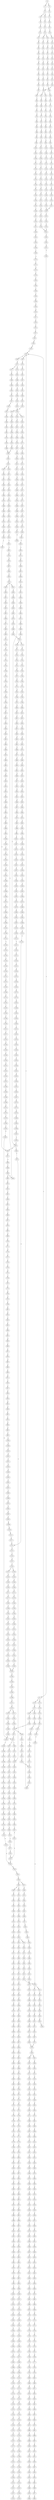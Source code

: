 strict digraph  {
	S0 -> S1 [ label = C ];
	S0 -> S2 [ label = G ];
	S1 -> S3 [ label = C ];
	S2 -> S4 [ label = C ];
	S3 -> S5 [ label = C ];
	S3 -> S6 [ label = A ];
	S4 -> S7 [ label = A ];
	S5 -> S8 [ label = C ];
	S6 -> S9 [ label = C ];
	S7 -> S10 [ label = C ];
	S8 -> S11 [ label = T ];
	S9 -> S12 [ label = T ];
	S10 -> S13 [ label = T ];
	S11 -> S14 [ label = T ];
	S12 -> S15 [ label = T ];
	S13 -> S16 [ label = T ];
	S14 -> S17 [ label = C ];
	S15 -> S18 [ label = G ];
	S15 -> S19 [ label = T ];
	S16 -> S20 [ label = C ];
	S17 -> S21 [ label = A ];
	S18 -> S22 [ label = A ];
	S19 -> S23 [ label = A ];
	S20 -> S24 [ label = A ];
	S21 -> S25 [ label = G ];
	S22 -> S26 [ label = G ];
	S23 -> S27 [ label = G ];
	S24 -> S28 [ label = G ];
	S25 -> S29 [ label = A ];
	S26 -> S30 [ label = C ];
	S27 -> S31 [ label = C ];
	S28 -> S32 [ label = C ];
	S29 -> S33 [ label = G ];
	S30 -> S34 [ label = C ];
	S31 -> S35 [ label = C ];
	S32 -> S36 [ label = C ];
	S33 -> S37 [ label = G ];
	S34 -> S38 [ label = G ];
	S35 -> S39 [ label = G ];
	S36 -> S40 [ label = G ];
	S37 -> S41 [ label = T ];
	S38 -> S42 [ label = C ];
	S39 -> S43 [ label = T ];
	S40 -> S44 [ label = C ];
	S41 -> S45 [ label = C ];
	S42 -> S46 [ label = C ];
	S43 -> S47 [ label = C ];
	S44 -> S48 [ label = C ];
	S45 -> S49 [ label = C ];
	S46 -> S50 [ label = C ];
	S47 -> S51 [ label = C ];
	S48 -> S52 [ label = C ];
	S49 -> S53 [ label = C ];
	S50 -> S54 [ label = C ];
	S51 -> S55 [ label = C ];
	S52 -> S56 [ label = C ];
	S53 -> S57 [ label = T ];
	S54 -> S58 [ label = T ];
	S55 -> S59 [ label = A ];
	S56 -> S58 [ label = T ];
	S57 -> S60 [ label = T ];
	S58 -> S61 [ label = T ];
	S58 -> S62 [ label = C ];
	S59 -> S63 [ label = C ];
	S60 -> S64 [ label = C ];
	S61 -> S65 [ label = C ];
	S62 -> S66 [ label = C ];
	S63 -> S67 [ label = C ];
	S64 -> S68 [ label = T ];
	S65 -> S69 [ label = A ];
	S66 -> S70 [ label = A ];
	S67 -> S71 [ label = A ];
	S68 -> S72 [ label = C ];
	S69 -> S73 [ label = C ];
	S70 -> S74 [ label = C ];
	S71 -> S75 [ label = C ];
	S72 -> S76 [ label = G ];
	S73 -> S77 [ label = G ];
	S74 -> S78 [ label = C ];
	S75 -> S79 [ label = C ];
	S76 -> S80 [ label = T ];
	S77 -> S81 [ label = C ];
	S78 -> S82 [ label = C ];
	S79 -> S83 [ label = G ];
	S80 -> S84 [ label = A ];
	S81 -> S85 [ label = T ];
	S82 -> S86 [ label = G ];
	S83 -> S87 [ label = A ];
	S84 -> S88 [ label = C ];
	S85 -> S89 [ label = C ];
	S86 -> S90 [ label = C ];
	S87 -> S91 [ label = T ];
	S88 -> S92 [ label = G ];
	S89 -> S93 [ label = C ];
	S90 -> S94 [ label = C ];
	S91 -> S95 [ label = C ];
	S92 -> S96 [ label = G ];
	S93 -> S97 [ label = G ];
	S94 -> S98 [ label = G ];
	S95 -> S99 [ label = G ];
	S96 -> S100 [ label = C ];
	S97 -> S101 [ label = G ];
	S98 -> S102 [ label = G ];
	S99 -> S103 [ label = G ];
	S100 -> S104 [ label = T ];
	S101 -> S105 [ label = T ];
	S102 -> S106 [ label = T ];
	S103 -> S107 [ label = T ];
	S104 -> S108 [ label = A ];
	S105 -> S109 [ label = T ];
	S106 -> S110 [ label = C ];
	S107 -> S111 [ label = T ];
	S108 -> S112 [ label = C ];
	S109 -> S113 [ label = G ];
	S110 -> S114 [ label = C ];
	S111 -> S115 [ label = C ];
	S112 -> S116 [ label = T ];
	S113 -> S117 [ label = C ];
	S114 -> S118 [ label = C ];
	S115 -> S119 [ label = C ];
	S116 -> S120 [ label = G ];
	S117 -> S121 [ label = A ];
	S118 -> S122 [ label = A ];
	S119 -> S123 [ label = A ];
	S120 -> S124 [ label = G ];
	S121 -> S125 [ label = C ];
	S122 -> S126 [ label = G ];
	S123 -> S127 [ label = G ];
	S124 -> S128 [ label = T ];
	S125 -> S129 [ label = T ];
	S126 -> S130 [ label = T ];
	S127 -> S131 [ label = T ];
	S128 -> S132 [ label = G ];
	S129 -> S133 [ label = G ];
	S130 -> S134 [ label = G ];
	S131 -> S135 [ label = G ];
	S132 -> S136 [ label = C ];
	S133 -> S137 [ label = G ];
	S134 -> S138 [ label = G ];
	S135 -> S139 [ label = G ];
	S136 -> S140 [ label = T ];
	S137 -> S141 [ label = T ];
	S138 -> S142 [ label = T ];
	S139 -> S143 [ label = T ];
	S140 -> S144 [ label = A ];
	S141 -> S145 [ label = C ];
	S142 -> S146 [ label = C ];
	S143 -> S147 [ label = C ];
	S144 -> S148 [ label = C ];
	S145 -> S149 [ label = G ];
	S146 -> S150 [ label = G ];
	S147 -> S150 [ label = G ];
	S148 -> S151 [ label = T ];
	S149 -> S152 [ label = T ];
	S150 -> S153 [ label = T ];
	S151 -> S154 [ label = G ];
	S152 -> S155 [ label = C ];
	S153 -> S156 [ label = C ];
	S154 -> S157 [ label = T ];
	S155 -> S158 [ label = C ];
	S156 -> S159 [ label = C ];
	S157 -> S160 [ label = A ];
	S158 -> S161 [ label = G ];
	S159 -> S161 [ label = G ];
	S160 -> S162 [ label = A ];
	S161 -> S163 [ label = T ];
	S162 -> S164 [ label = C ];
	S163 -> S165 [ label = C ];
	S164 -> S166 [ label = A ];
	S165 -> S167 [ label = A ];
	S166 -> S168 [ label = C ];
	S167 -> S169 [ label = C ];
	S168 -> S170 [ label = A ];
	S169 -> S171 [ label = C ];
	S170 -> S172 [ label = C ];
	S171 -> S173 [ label = C ];
	S171 -> S174 [ label = G ];
	S172 -> S175 [ label = G ];
	S173 -> S176 [ label = T ];
	S174 -> S177 [ label = A ];
	S175 -> S178 [ label = C ];
	S176 -> S179 [ label = G ];
	S177 -> S180 [ label = A ];
	S177 -> S181 [ label = G ];
	S178 -> S182 [ label = T ];
	S179 -> S183 [ label = T ];
	S180 -> S184 [ label = T ];
	S181 -> S185 [ label = T ];
	S182 -> S186 [ label = C ];
	S183 -> S187 [ label = C ];
	S184 -> S188 [ label = C ];
	S185 -> S189 [ label = C ];
	S186 -> S190 [ label = C ];
	S187 -> S191 [ label = C ];
	S188 -> S192 [ label = C ];
	S189 -> S193 [ label = C ];
	S190 -> S194 [ label = T ];
	S191 -> S195 [ label = T ];
	S192 -> S196 [ label = T ];
	S193 -> S197 [ label = A ];
	S193 -> S198 [ label = T ];
	S194 -> S199 [ label = A ];
	S195 -> S200 [ label = T ];
	S196 -> S201 [ label = C ];
	S197 -> S202 [ label = G ];
	S198 -> S203 [ label = C ];
	S199 -> S204 [ label = G ];
	S200 -> S205 [ label = G ];
	S201 -> S206 [ label = G ];
	S202 -> S207 [ label = T ];
	S202 -> S208 [ label = C ];
	S203 -> S209 [ label = G ];
	S204 -> S210 [ label = A ];
	S205 -> S211 [ label = A ];
	S205 -> S212 [ label = T ];
	S206 -> S213 [ label = A ];
	S207 -> S214 [ label = A ];
	S208 -> S215 [ label = T ];
	S209 -> S216 [ label = A ];
	S210 -> S217 [ label = A ];
	S211 -> S218 [ label = A ];
	S212 -> S219 [ label = A ];
	S213 -> S220 [ label = A ];
	S214 -> S221 [ label = G ];
	S215 -> S222 [ label = T ];
	S216 -> S223 [ label = A ];
	S217 -> S224 [ label = C ];
	S218 -> S225 [ label = C ];
	S219 -> S226 [ label = G ];
	S220 -> S227 [ label = C ];
	S221 -> S228 [ label = G ];
	S222 -> S229 [ label = C ];
	S223 -> S230 [ label = C ];
	S224 -> S231 [ label = T ];
	S225 -> S232 [ label = T ];
	S226 -> S233 [ label = G ];
	S227 -> S234 [ label = T ];
	S228 -> S235 [ label = G ];
	S229 -> S236 [ label = A ];
	S230 -> S234 [ label = T ];
	S231 -> S237 [ label = T ];
	S232 -> S238 [ label = T ];
	S233 -> S239 [ label = A ];
	S234 -> S240 [ label = T ];
	S235 -> S241 [ label = T ];
	S236 -> S242 [ label = C ];
	S237 -> S243 [ label = C ];
	S238 -> S244 [ label = C ];
	S239 -> S245 [ label = G ];
	S240 -> S246 [ label = C ];
	S241 -> S247 [ label = C ];
	S242 -> S248 [ label = G ];
	S243 -> S249 [ label = A ];
	S244 -> S250 [ label = A ];
	S245 -> S251 [ label = A ];
	S246 -> S252 [ label = A ];
	S247 -> S253 [ label = A ];
	S248 -> S254 [ label = C ];
	S249 -> S255 [ label = A ];
	S250 -> S256 [ label = A ];
	S251 -> S257 [ label = G ];
	S252 -> S258 [ label = A ];
	S253 -> S259 [ label = C ];
	S254 -> S260 [ label = C ];
	S255 -> S261 [ label = C ];
	S256 -> S261 [ label = C ];
	S257 -> S262 [ label = G ];
	S258 -> S261 [ label = C ];
	S259 -> S263 [ label = T ];
	S260 -> S264 [ label = C ];
	S261 -> S265 [ label = C ];
	S261 -> S266 [ label = T ];
	S262 -> S267 [ label = T ];
	S263 -> S268 [ label = C ];
	S264 -> S269 [ label = T ];
	S265 -> S270 [ label = G ];
	S266 -> S271 [ label = G ];
	S267 -> S272 [ label = C ];
	S268 -> S273 [ label = G ];
	S269 -> S274 [ label = T ];
	S270 -> S275 [ label = G ];
	S271 -> S276 [ label = G ];
	S271 -> S277 [ label = C ];
	S272 -> S278 [ label = C ];
	S273 -> S279 [ label = C ];
	S274 -> S280 [ label = C ];
	S275 -> S281 [ label = C ];
	S276 -> S282 [ label = C ];
	S277 -> S283 [ label = C ];
	S278 -> S284 [ label = C ];
	S279 -> S285 [ label = T ];
	S280 -> S286 [ label = A ];
	S281 -> S287 [ label = C ];
	S282 -> S288 [ label = C ];
	S283 -> S289 [ label = C ];
	S284 -> S290 [ label = A ];
	S284 -> S291 [ label = G ];
	S285 -> S292 [ label = T ];
	S286 -> S293 [ label = T ];
	S287 -> S294 [ label = C ];
	S288 -> S295 [ label = C ];
	S289 -> S296 [ label = T ];
	S290 -> S297 [ label = G ];
	S291 -> S298 [ label = G ];
	S292 -> S299 [ label = C ];
	S293 -> S300 [ label = C ];
	S294 -> S301 [ label = A ];
	S295 -> S302 [ label = A ];
	S296 -> S303 [ label = A ];
	S297 -> S304 [ label = A ];
	S298 -> S305 [ label = A ];
	S299 -> S306 [ label = A ];
	S300 -> S307 [ label = C ];
	S301 -> S308 [ label = G ];
	S302 -> S309 [ label = G ];
	S303 -> S310 [ label = G ];
	S304 -> S311 [ label = G ];
	S305 -> S312 [ label = G ];
	S306 -> S313 [ label = T ];
	S307 -> S314 [ label = A ];
	S308 -> S315 [ label = T ];
	S309 -> S316 [ label = G ];
	S310 -> S317 [ label = G ];
	S311 -> S318 [ label = C ];
	S312 -> S319 [ label = G ];
	S313 -> S320 [ label = C ];
	S314 -> S321 [ label = G ];
	S315 -> S322 [ label = T ];
	S316 -> S323 [ label = T ];
	S317 -> S324 [ label = T ];
	S318 -> S325 [ label = C ];
	S319 -> S326 [ label = C ];
	S320 -> S327 [ label = C ];
	S321 -> S328 [ label = A ];
	S322 -> S329 [ label = G ];
	S323 -> S330 [ label = G ];
	S324 -> S331 [ label = G ];
	S325 -> S332 [ label = A ];
	S326 -> S333 [ label = G ];
	S327 -> S334 [ label = A ];
	S328 -> S335 [ label = A ];
	S329 -> S336 [ label = T ];
	S330 -> S337 [ label = C ];
	S330 -> S338 [ label = G ];
	S331 -> S339 [ label = T ];
	S332 -> S340 [ label = C ];
	S333 -> S341 [ label = T ];
	S334 -> S321 [ label = G ];
	S335 -> S342 [ label = C ];
	S336 -> S343 [ label = G ];
	S337 -> S344 [ label = G ];
	S338 -> S345 [ label = G ];
	S339 -> S346 [ label = G ];
	S340 -> S347 [ label = G ];
	S341 -> S348 [ label = G ];
	S342 -> S349 [ label = C ];
	S343 -> S350 [ label = C ];
	S344 -> S351 [ label = C ];
	S345 -> S352 [ label = C ];
	S346 -> S353 [ label = C ];
	S347 -> S354 [ label = G ];
	S348 -> S355 [ label = G ];
	S349 -> S356 [ label = A ];
	S349 -> S357 [ label = G ];
	S350 -> S358 [ label = G ];
	S351 -> S359 [ label = G ];
	S352 -> S360 [ label = T ];
	S353 -> S361 [ label = G ];
	S354 -> S362 [ label = T ];
	S355 -> S363 [ label = T ];
	S356 -> S364 [ label = G ];
	S356 -> S365 [ label = C ];
	S357 -> S366 [ label = G ];
	S358 -> S367 [ label = T ];
	S359 -> S368 [ label = T ];
	S360 -> S369 [ label = T ];
	S361 -> S370 [ label = T ];
	S362 -> S371 [ label = T ];
	S363 -> S372 [ label = A ];
	S364 -> S373 [ label = A ];
	S365 -> S374 [ label = C ];
	S366 -> S375 [ label = A ];
	S367 -> S376 [ label = C ];
	S368 -> S377 [ label = C ];
	S369 -> S378 [ label = C ];
	S370 -> S379 [ label = C ];
	S371 -> S380 [ label = A ];
	S372 -> S381 [ label = T ];
	S373 -> S382 [ label = C ];
	S374 -> S383 [ label = A ];
	S375 -> S384 [ label = C ];
	S376 -> S385 [ label = G ];
	S377 -> S386 [ label = G ];
	S378 -> S387 [ label = G ];
	S379 -> S388 [ label = G ];
	S380 -> S389 [ label = C ];
	S381 -> S390 [ label = G ];
	S382 -> S391 [ label = T ];
	S383 -> S392 [ label = C ];
	S384 -> S393 [ label = G ];
	S385 -> S394 [ label = A ];
	S386 -> S395 [ label = T ];
	S387 -> S396 [ label = A ];
	S388 -> S394 [ label = A ];
	S389 -> S397 [ label = T ];
	S390 -> S398 [ label = A ];
	S391 -> S399 [ label = C ];
	S392 -> S400 [ label = C ];
	S393 -> S401 [ label = C ];
	S394 -> S402 [ label = A ];
	S395 -> S403 [ label = G ];
	S396 -> S404 [ label = A ];
	S397 -> S405 [ label = G ];
	S398 -> S406 [ label = G ];
	S399 -> S407 [ label = C ];
	S400 -> S408 [ label = C ];
	S401 -> S409 [ label = C ];
	S402 -> S410 [ label = C ];
	S403 -> S411 [ label = C ];
	S404 -> S412 [ label = C ];
	S405 -> S413 [ label = C ];
	S406 -> S414 [ label = C ];
	S407 -> S415 [ label = C ];
	S408 -> S416 [ label = C ];
	S409 -> S417 [ label = C ];
	S410 -> S418 [ label = C ];
	S410 -> S419 [ label = A ];
	S411 -> S420 [ label = A ];
	S412 -> S421 [ label = A ];
	S413 -> S422 [ label = A ];
	S414 -> S423 [ label = G ];
	S415 -> S424 [ label = A ];
	S416 -> S425 [ label = T ];
	S417 -> S426 [ label = A ];
	S418 -> S427 [ label = T ];
	S419 -> S428 [ label = C ];
	S420 -> S429 [ label = T ];
	S421 -> S430 [ label = C ];
	S422 -> S431 [ label = G ];
	S423 -> S432 [ label = G ];
	S424 -> S433 [ label = T ];
	S425 -> S434 [ label = T ];
	S426 -> S435 [ label = T ];
	S427 -> S436 [ label = T ];
	S428 -> S437 [ label = C ];
	S429 -> S438 [ label = C ];
	S430 -> S439 [ label = G ];
	S431 -> S440 [ label = A ];
	S432 -> S441 [ label = T ];
	S433 -> S442 [ label = C ];
	S434 -> S443 [ label = C ];
	S435 -> S444 [ label = C ];
	S436 -> S445 [ label = C ];
	S437 -> S446 [ label = C ];
	S438 -> S447 [ label = C ];
	S439 -> S448 [ label = C ];
	S440 -> S449 [ label = C ];
	S441 -> S450 [ label = C ];
	S442 -> S451 [ label = T ];
	S443 -> S452 [ label = C ];
	S443 -> S453 [ label = G ];
	S444 -> S454 [ label = G ];
	S445 -> S455 [ label = G ];
	S446 -> S456 [ label = G ];
	S447 -> S457 [ label = G ];
	S448 -> S458 [ label = G ];
	S449 -> S459 [ label = G ];
	S450 -> S460 [ label = G ];
	S451 -> S461 [ label = G ];
	S452 -> S462 [ label = T ];
	S453 -> S463 [ label = A ];
	S454 -> S464 [ label = T ];
	S455 -> S465 [ label = T ];
	S456 -> S466 [ label = T ];
	S457 -> S467 [ label = C ];
	S458 -> S468 [ label = C ];
	S459 -> S469 [ label = G ];
	S460 -> S470 [ label = C ];
	S461 -> S471 [ label = C ];
	S462 -> S472 [ label = G ];
	S463 -> S473 [ label = T ];
	S464 -> S474 [ label = C ];
	S465 -> S475 [ label = A ];
	S466 -> S476 [ label = A ];
	S467 -> S477 [ label = A ];
	S468 -> S478 [ label = A ];
	S469 -> S479 [ label = A ];
	S470 -> S480 [ label = A ];
	S471 -> S481 [ label = C ];
	S472 -> S482 [ label = T ];
	S473 -> S483 [ label = C ];
	S474 -> S484 [ label = C ];
	S475 -> S485 [ label = C ];
	S476 -> S486 [ label = C ];
	S477 -> S487 [ label = C ];
	S478 -> S488 [ label = C ];
	S479 -> S489 [ label = C ];
	S480 -> S490 [ label = C ];
	S481 -> S491 [ label = A ];
	S482 -> S492 [ label = C ];
	S483 -> S493 [ label = G ];
	S484 -> S494 [ label = T ];
	S485 -> S495 [ label = T ];
	S486 -> S496 [ label = G ];
	S487 -> S497 [ label = G ];
	S488 -> S498 [ label = G ];
	S489 -> S499 [ label = A ];
	S490 -> S500 [ label = G ];
	S491 -> S501 [ label = G ];
	S492 -> S502 [ label = C ];
	S493 -> S503 [ label = T ];
	S494 -> S504 [ label = C ];
	S495 -> S505 [ label = T ];
	S496 -> S506 [ label = T ];
	S497 -> S507 [ label = T ];
	S498 -> S508 [ label = T ];
	S499 -> S509 [ label = C ];
	S500 -> S510 [ label = C ];
	S501 -> S511 [ label = T ];
	S502 -> S512 [ label = T ];
	S503 -> S513 [ label = T ];
	S504 -> S514 [ label = T ];
	S505 -> S515 [ label = C ];
	S506 -> S516 [ label = C ];
	S507 -> S517 [ label = C ];
	S508 -> S518 [ label = C ];
	S509 -> S519 [ label = A ];
	S510 -> S520 [ label = G ];
	S511 -> S521 [ label = C ];
	S512 -> S522 [ label = T ];
	S513 -> S523 [ label = T ];
	S514 -> S524 [ label = T ];
	S515 -> S525 [ label = A ];
	S516 -> S526 [ label = C ];
	S517 -> S527 [ label = G ];
	S518 -> S528 [ label = C ];
	S519 -> S529 [ label = C ];
	S520 -> S530 [ label = C ];
	S521 -> S531 [ label = G ];
	S522 -> S205 [ label = G ];
	S523 -> S532 [ label = G ];
	S524 -> S533 [ label = C ];
	S525 -> S534 [ label = A ];
	S526 -> S535 [ label = A ];
	S527 -> S536 [ label = A ];
	S528 -> S537 [ label = A ];
	S529 -> S538 [ label = C ];
	S530 -> S539 [ label = G ];
	S531 -> S540 [ label = T ];
	S532 -> S541 [ label = T ];
	S533 -> S542 [ label = T ];
	S534 -> S543 [ label = G ];
	S535 -> S544 [ label = G ];
	S536 -> S545 [ label = G ];
	S537 -> S546 [ label = G ];
	S538 -> S547 [ label = T ];
	S539 -> S548 [ label = G ];
	S540 -> S549 [ label = A ];
	S541 -> S550 [ label = A ];
	S542 -> S551 [ label = C ];
	S543 -> S552 [ label = C ];
	S544 -> S553 [ label = C ];
	S545 -> S554 [ label = C ];
	S546 -> S555 [ label = C ];
	S547 -> S556 [ label = C ];
	S548 -> S557 [ label = C ];
	S549 -> S558 [ label = A ];
	S550 -> S559 [ label = G ];
	S551 -> S560 [ label = G ];
	S552 -> S561 [ label = G ];
	S553 -> S562 [ label = G ];
	S554 -> S563 [ label = G ];
	S555 -> S564 [ label = T ];
	S555 -> S562 [ label = G ];
	S556 -> S565 [ label = T ];
	S557 -> S566 [ label = T ];
	S558 -> S567 [ label = G ];
	S559 -> S568 [ label = G ];
	S560 -> S569 [ label = G ];
	S561 -> S570 [ label = A ];
	S562 -> S571 [ label = A ];
	S563 -> S572 [ label = A ];
	S564 -> S573 [ label = T ];
	S565 -> S574 [ label = A ];
	S566 -> S575 [ label = G ];
	S567 -> S576 [ label = A ];
	S568 -> S577 [ label = A ];
	S569 -> S578 [ label = A ];
	S570 -> S579 [ label = G ];
	S571 -> S580 [ label = G ];
	S572 -> S581 [ label = G ];
	S573 -> S229 [ label = C ];
	S574 -> S582 [ label = G ];
	S575 -> S583 [ label = G ];
	S576 -> S584 [ label = C ];
	S577 -> S585 [ label = A ];
	S578 -> S586 [ label = G ];
	S579 -> S587 [ label = T ];
	S580 -> S588 [ label = T ];
	S581 -> S589 [ label = T ];
	S582 -> S590 [ label = A ];
	S583 -> S591 [ label = A ];
	S584 -> S592 [ label = G ];
	S585 -> S593 [ label = A ];
	S586 -> S594 [ label = A ];
	S587 -> S595 [ label = C ];
	S588 -> S596 [ label = C ];
	S589 -> S597 [ label = C ];
	S590 -> S598 [ label = A ];
	S591 -> S599 [ label = A ];
	S592 -> S600 [ label = G ];
	S593 -> S601 [ label = G ];
	S594 -> S602 [ label = G ];
	S595 -> S603 [ label = C ];
	S596 -> S604 [ label = C ];
	S596 -> S605 [ label = T ];
	S597 -> S606 [ label = G ];
	S598 -> S607 [ label = C ];
	S599 -> S608 [ label = T ];
	S600 -> S609 [ label = C ];
	S601 -> S610 [ label = G ];
	S602 -> S611 [ label = G ];
	S603 -> S612 [ label = C ];
	S604 -> S612 [ label = C ];
	S605 -> S613 [ label = C ];
	S606 -> S614 [ label = A ];
	S607 -> S615 [ label = G ];
	S608 -> S616 [ label = G ];
	S609 -> S617 [ label = T ];
	S610 -> S618 [ label = T ];
	S611 -> S619 [ label = T ];
	S612 -> S620 [ label = T ];
	S612 -> S621 [ label = G ];
	S613 -> S622 [ label = G ];
	S614 -> S623 [ label = A ];
	S615 -> S624 [ label = A ];
	S616 -> S625 [ label = G ];
	S617 -> S626 [ label = C ];
	S618 -> S627 [ label = C ];
	S619 -> S628 [ label = C ];
	S620 -> S629 [ label = C ];
	S621 -> S630 [ label = C ];
	S622 -> S631 [ label = T ];
	S623 -> S632 [ label = C ];
	S624 -> S633 [ label = G ];
	S625 -> S634 [ label = G ];
	S626 -> S635 [ label = T ];
	S627 -> S636 [ label = C ];
	S628 -> S278 [ label = C ];
	S629 -> S637 [ label = C ];
	S630 -> S638 [ label = C ];
	S631 -> S639 [ label = C ];
	S632 -> S640 [ label = C ];
	S633 -> S641 [ label = G ];
	S634 -> S642 [ label = G ];
	S635 -> S643 [ label = C ];
	S636 -> S644 [ label = C ];
	S637 -> S645 [ label = G ];
	S638 -> S646 [ label = T ];
	S639 -> S647 [ label = T ];
	S640 -> S648 [ label = T ];
	S641 -> S649 [ label = T ];
	S642 -> S650 [ label = T ];
	S643 -> S651 [ label = G ];
	S644 -> S652 [ label = G ];
	S645 -> S653 [ label = G ];
	S646 -> S654 [ label = G ];
	S647 -> S655 [ label = G ];
	S648 -> S656 [ label = G ];
	S649 -> S657 [ label = G ];
	S650 -> S658 [ label = C ];
	S651 -> S659 [ label = A ];
	S652 -> S660 [ label = A ];
	S653 -> S661 [ label = T ];
	S654 -> S662 [ label = T ];
	S655 -> S663 [ label = T ];
	S656 -> S664 [ label = T ];
	S657 -> S665 [ label = T ];
	S658 -> S666 [ label = C ];
	S659 -> S667 [ label = A ];
	S660 -> S668 [ label = A ];
	S661 -> S669 [ label = C ];
	S662 -> S670 [ label = C ];
	S663 -> S671 [ label = T ];
	S664 -> S672 [ label = C ];
	S665 -> S673 [ label = C ];
	S666 -> S674 [ label = G ];
	S667 -> S675 [ label = G ];
	S668 -> S676 [ label = G ];
	S669 -> S677 [ label = T ];
	S670 -> S678 [ label = G ];
	S671 -> S679 [ label = C ];
	S672 -> S680 [ label = G ];
	S673 -> S681 [ label = C ];
	S674 -> S682 [ label = C ];
	S675 -> S683 [ label = T ];
	S676 -> S684 [ label = T ];
	S677 -> S685 [ label = G ];
	S678 -> S686 [ label = C ];
	S679 -> S687 [ label = C ];
	S680 -> S688 [ label = C ];
	S681 -> S689 [ label = C ];
	S682 -> S690 [ label = C ];
	S683 -> S691 [ label = C ];
	S684 -> S692 [ label = C ];
	S685 -> S693 [ label = G ];
	S686 -> S694 [ label = G ];
	S687 -> S695 [ label = G ];
	S688 -> S696 [ label = G ];
	S689 -> S697 [ label = T ];
	S690 -> S698 [ label = G ];
	S691 -> S699 [ label = G ];
	S692 -> S700 [ label = G ];
	S693 -> S701 [ label = A ];
	S694 -> S702 [ label = C ];
	S695 -> S703 [ label = T ];
	S696 -> S702 [ label = C ];
	S697 -> S704 [ label = G ];
	S698 -> S705 [ label = G ];
	S699 -> S706 [ label = C ];
	S700 -> S707 [ label = A ];
	S701 -> S708 [ label = G ];
	S702 -> S709 [ label = G ];
	S702 -> S710 [ label = A ];
	S703 -> S711 [ label = G ];
	S704 -> S712 [ label = T ];
	S705 -> S713 [ label = A ];
	S706 -> S714 [ label = G ];
	S707 -> S715 [ label = G ];
	S708 -> S716 [ label = G ];
	S709 -> S717 [ label = A ];
	S710 -> S718 [ label = A ];
	S711 -> S719 [ label = G ];
	S712 -> S720 [ label = C ];
	S713 -> S721 [ label = A ];
	S714 -> S722 [ label = G ];
	S715 -> S723 [ label = G ];
	S716 -> S724 [ label = G ];
	S717 -> S725 [ label = G ];
	S718 -> S726 [ label = C ];
	S719 -> S727 [ label = C ];
	S720 -> S728 [ label = C ];
	S721 -> S729 [ label = C ];
	S722 -> S730 [ label = C ];
	S723 -> S731 [ label = T ];
	S724 -> S732 [ label = T ];
	S725 -> S733 [ label = C ];
	S726 -> S734 [ label = C ];
	S727 -> S735 [ label = C ];
	S728 -> S736 [ label = T ];
	S729 -> S737 [ label = T ];
	S730 -> S738 [ label = T ];
	S731 -> S739 [ label = A ];
	S732 -> S740 [ label = G ];
	S733 -> S741 [ label = A ];
	S734 -> S742 [ label = C ];
	S735 -> S743 [ label = C ];
	S736 -> S744 [ label = A ];
	S737 -> S745 [ label = G ];
	S738 -> S746 [ label = A ];
	S739 -> S747 [ label = T ];
	S740 -> S748 [ label = T ];
	S741 -> S749 [ label = G ];
	S742 -> S750 [ label = G ];
	S743 -> S751 [ label = G ];
	S744 -> S752 [ label = C ];
	S745 -> S753 [ label = C ];
	S746 -> S754 [ label = T ];
	S747 -> S755 [ label = A ];
	S748 -> S756 [ label = T ];
	S749 -> S757 [ label = T ];
	S750 -> S758 [ label = T ];
	S751 -> S759 [ label = T ];
	S752 -> S760 [ label = T ];
	S753 -> S761 [ label = A ];
	S754 -> S762 [ label = A ];
	S755 -> S763 [ label = A ];
	S756 -> S764 [ label = C ];
	S757 -> S765 [ label = G ];
	S758 -> S766 [ label = A ];
	S759 -> S767 [ label = C ];
	S760 -> S768 [ label = A ];
	S761 -> S769 [ label = A ];
	S762 -> S770 [ label = G ];
	S763 -> S771 [ label = G ];
	S764 -> S772 [ label = C ];
	S765 -> S773 [ label = C ];
	S766 -> S774 [ label = C ];
	S767 -> S775 [ label = C ];
	S768 -> S776 [ label = C ];
	S769 -> S777 [ label = C ];
	S770 -> S778 [ label = T ];
	S771 -> S779 [ label = T ];
	S772 -> S780 [ label = A ];
	S773 -> S781 [ label = A ];
	S774 -> S782 [ label = A ];
	S775 -> S783 [ label = A ];
	S776 -> S784 [ label = C ];
	S777 -> S785 [ label = C ];
	S778 -> S786 [ label = A ];
	S779 -> S787 [ label = C ];
	S780 -> S788 [ label = G ];
	S781 -> S789 [ label = A ];
	S782 -> S790 [ label = G ];
	S783 -> S791 [ label = G ];
	S784 -> S792 [ label = A ];
	S785 -> S793 [ label = A ];
	S786 -> S794 [ label = G ];
	S787 -> S795 [ label = G ];
	S788 -> S796 [ label = C ];
	S789 -> S797 [ label = C ];
	S790 -> S798 [ label = C ];
	S791 -> S799 [ label = T ];
	S792 -> S800 [ label = G ];
	S793 -> S801 [ label = G ];
	S794 -> S802 [ label = C ];
	S795 -> S803 [ label = T ];
	S796 -> S804 [ label = A ];
	S797 -> S805 [ label = A ];
	S798 -> S806 [ label = A ];
	S799 -> S807 [ label = A ];
	S800 -> S808 [ label = G ];
	S801 -> S809 [ label = A ];
	S802 -> S810 [ label = C ];
	S803 -> S811 [ label = G ];
	S804 -> S812 [ label = G ];
	S805 -> S813 [ label = G ];
	S806 -> S814 [ label = G ];
	S807 -> S815 [ label = G ];
	S808 -> S816 [ label = A ];
	S809 -> S817 [ label = A ];
	S810 -> S818 [ label = G ];
	S811 -> S819 [ label = G ];
	S812 -> S820 [ label = A ];
	S813 -> S821 [ label = C ];
	S814 -> S822 [ label = G ];
	S815 -> S823 [ label = C ];
	S816 -> S824 [ label = G ];
	S817 -> S825 [ label = C ];
	S818 -> S826 [ label = A ];
	S819 -> S827 [ label = T ];
	S820 -> S828 [ label = T ];
	S821 -> S829 [ label = T ];
	S822 -> S830 [ label = T ];
	S823 -> S831 [ label = T ];
	S824 -> S832 [ label = A ];
	S825 -> S833 [ label = A ];
	S826 -> S834 [ label = A ];
	S827 -> S835 [ label = A ];
	S828 -> S836 [ label = A ];
	S829 -> S837 [ label = A ];
	S830 -> S838 [ label = G ];
	S831 -> S839 [ label = C ];
	S832 -> S840 [ label = G ];
	S833 -> S841 [ label = G ];
	S834 -> S842 [ label = A ];
	S835 -> S843 [ label = C ];
	S836 -> S844 [ label = A ];
	S837 -> S845 [ label = C ];
	S838 -> S846 [ label = C ];
	S839 -> S847 [ label = C ];
	S840 -> S848 [ label = T ];
	S841 -> S849 [ label = C ];
	S842 -> S850 [ label = C ];
	S843 -> S851 [ label = C ];
	S844 -> S852 [ label = A ];
	S845 -> S853 [ label = G ];
	S846 -> S854 [ label = A ];
	S847 -> S855 [ label = A ];
	S848 -> S856 [ label = C ];
	S849 -> S857 [ label = C ];
	S850 -> S858 [ label = C ];
	S851 -> S859 [ label = G ];
	S852 -> S860 [ label = A ];
	S853 -> S861 [ label = A ];
	S854 -> S862 [ label = C ];
	S855 -> S863 [ label = C ];
	S856 -> S864 [ label = A ];
	S857 -> S865 [ label = G ];
	S858 -> S866 [ label = C ];
	S859 -> S867 [ label = G ];
	S860 -> S868 [ label = A ];
	S861 -> S869 [ label = G ];
	S862 -> S870 [ label = G ];
	S863 -> S871 [ label = C ];
	S864 -> S872 [ label = G ];
	S865 -> S873 [ label = T ];
	S866 -> S874 [ label = C ];
	S867 -> S875 [ label = T ];
	S868 -> S876 [ label = C ];
	S869 -> S877 [ label = A ];
	S870 -> S878 [ label = C ];
	S871 -> S879 [ label = G ];
	S872 -> S880 [ label = G ];
	S873 -> S881 [ label = C ];
	S874 -> S882 [ label = G ];
	S875 -> S883 [ label = G ];
	S876 -> S884 [ label = T ];
	S877 -> S885 [ label = A ];
	S878 -> S886 [ label = G ];
	S879 -> S887 [ label = G ];
	S880 -> S888 [ label = A ];
	S881 -> S889 [ label = C ];
	S882 -> S890 [ label = A ];
	S883 -> S891 [ label = G ];
	S884 -> S892 [ label = T ];
	S885 -> S893 [ label = C ];
	S886 -> S894 [ label = G ];
	S887 -> S895 [ label = A ];
	S888 -> S896 [ label = C ];
	S889 -> S897 [ label = T ];
	S890 -> S898 [ label = C ];
	S891 -> S899 [ label = T ];
	S892 -> S900 [ label = T ];
	S893 -> S901 [ label = T ];
	S894 -> S902 [ label = T ];
	S895 -> S903 [ label = C ];
	S896 -> S904 [ label = C ];
	S897 -> S905 [ label = C ];
	S898 -> S906 [ label = T ];
	S899 -> S907 [ label = T ];
	S900 -> S908 [ label = G ];
	S901 -> S909 [ label = G ];
	S902 -> S910 [ label = G ];
	S903 -> S911 [ label = G ];
	S904 -> S912 [ label = A ];
	S905 -> S913 [ label = T ];
	S906 -> S914 [ label = A ];
	S907 -> S915 [ label = A ];
	S908 -> S916 [ label = C ];
	S909 -> S917 [ label = G ];
	S910 -> S918 [ label = C ];
	S911 -> S919 [ label = T ];
	S912 -> S920 [ label = G ];
	S913 -> S921 [ label = G ];
	S914 -> S922 [ label = G ];
	S915 -> S923 [ label = G ];
	S916 -> S924 [ label = C ];
	S917 -> S925 [ label = C ];
	S918 -> S926 [ label = C ];
	S919 -> S927 [ label = C ];
	S920 -> S928 [ label = T ];
	S921 -> S929 [ label = T ];
	S922 -> S930 [ label = A ];
	S923 -> S931 [ label = A ];
	S924 -> S932 [ label = G ];
	S925 -> S933 [ label = G ];
	S926 -> S934 [ label = G ];
	S927 -> S935 [ label = G ];
	S928 -> S936 [ label = C ];
	S929 -> S937 [ label = C ];
	S930 -> S938 [ label = A ];
	S931 -> S939 [ label = A ];
	S932 -> S940 [ label = T ];
	S933 -> S941 [ label = C ];
	S934 -> S942 [ label = C ];
	S935 -> S943 [ label = T ];
	S936 -> S944 [ label = T ];
	S937 -> S945 [ label = G ];
	S938 -> S946 [ label = T ];
	S939 -> S947 [ label = G ];
	S940 -> S948 [ label = A ];
	S941 -> S949 [ label = A ];
	S942 -> S950 [ label = A ];
	S943 -> S951 [ label = G ];
	S944 -> S952 [ label = C ];
	S945 -> S953 [ label = T ];
	S946 -> S954 [ label = C ];
	S947 -> S955 [ label = G ];
	S948 -> S956 [ label = G ];
	S949 -> S957 [ label = G ];
	S950 -> S958 [ label = A ];
	S951 -> S959 [ label = A ];
	S952 -> S960 [ label = T ];
	S953 -> S961 [ label = G ];
	S954 -> S962 [ label = G ];
	S955 -> S963 [ label = G ];
	S956 -> S964 [ label = C ];
	S957 -> S965 [ label = C ];
	S958 -> S966 [ label = C ];
	S959 -> S967 [ label = C ];
	S960 -> S968 [ label = G ];
	S961 -> S969 [ label = G ];
	S962 -> S970 [ label = G ];
	S963 -> S971 [ label = G ];
	S964 -> S972 [ label = C ];
	S965 -> S973 [ label = G ];
	S966 -> S974 [ label = C ];
	S967 -> S975 [ label = C ];
	S968 -> S976 [ label = T ];
	S969 -> S977 [ label = T ];
	S970 -> S978 [ label = G ];
	S971 -> S979 [ label = G ];
	S972 -> S980 [ label = G ];
	S973 -> S981 [ label = G ];
	S974 -> S982 [ label = A ];
	S975 -> S983 [ label = G ];
	S976 -> S984 [ label = A ];
	S977 -> S985 [ label = A ];
	S978 -> S986 [ label = T ];
	S979 -> S987 [ label = T ];
	S980 -> S988 [ label = G ];
	S981 -> S989 [ label = G ];
	S982 -> S990 [ label = G ];
	S983 -> S991 [ label = G ];
	S986 -> S992 [ label = A ];
	S987 -> S993 [ label = C ];
	S988 -> S994 [ label = T ];
	S989 -> S995 [ label = T ];
	S990 -> S996 [ label = T ];
	S991 -> S997 [ label = T ];
	S992 -> S998 [ label = T ];
	S993 -> S999 [ label = C ];
	S994 -> S1000 [ label = G ];
	S995 -> S1001 [ label = G ];
	S996 -> S1002 [ label = C ];
	S997 -> S1003 [ label = C ];
	S998 -> S1004 [ label = C ];
	S999 -> S1005 [ label = G ];
	S1000 -> S1006 [ label = A ];
	S1001 -> S1007 [ label = C ];
	S1002 -> S1008 [ label = G ];
	S1003 -> S1009 [ label = G ];
	S1004 -> S1010 [ label = C ];
	S1005 -> S1011 [ label = T ];
	S1006 -> S1012 [ label = C ];
	S1007 -> S1013 [ label = C ];
	S1008 -> S1014 [ label = C ];
	S1009 -> S1015 [ label = C ];
	S1010 -> S1016 [ label = C ];
	S1011 -> S1017 [ label = C ];
	S1012 -> S1018 [ label = G ];
	S1013 -> S1019 [ label = G ];
	S1014 -> S1020 [ label = G ];
	S1015 -> S1021 [ label = G ];
	S1016 -> S1022 [ label = G ];
	S1017 -> S1023 [ label = G ];
	S1018 -> S1024 [ label = T ];
	S1019 -> S1025 [ label = C ];
	S1020 -> S1026 [ label = C ];
	S1021 -> S1027 [ label = T ];
	S1022 -> S1028 [ label = A ];
	S1023 -> S1029 [ label = G ];
	S1024 -> S1030 [ label = G ];
	S1025 -> S1031 [ label = C ];
	S1026 -> S1032 [ label = A ];
	S1027 -> S1033 [ label = A ];
	S1028 -> S1034 [ label = A ];
	S1029 -> S1035 [ label = A ];
	S1030 -> S1036 [ label = G ];
	S1031 -> S1037 [ label = G ];
	S1032 -> S1038 [ label = G ];
	S1033 -> S1039 [ label = G ];
	S1034 -> S1040 [ label = A ];
	S1035 -> S1041 [ label = A ];
	S1036 -> S1042 [ label = G ];
	S1037 -> S1043 [ label = G ];
	S1038 -> S1044 [ label = C ];
	S1039 -> S1045 [ label = C ];
	S1040 -> S1046 [ label = G ];
	S1041 -> S1047 [ label = C ];
	S1042 -> S1048 [ label = T ];
	S1043 -> S1049 [ label = T ];
	S1044 -> S1050 [ label = C ];
	S1045 -> S1051 [ label = C ];
	S1046 -> S1052 [ label = T ];
	S1047 -> S1053 [ label = T ];
	S1048 -> S1054 [ label = A ];
	S1049 -> S1055 [ label = G ];
	S1050 -> S1056 [ label = G ];
	S1051 -> S1057 [ label = G ];
	S1052 -> S1058 [ label = G ];
	S1053 -> S1059 [ label = A ];
	S1054 -> S1060 [ label = C ];
	S1055 -> S1061 [ label = G ];
	S1056 -> S1062 [ label = G ];
	S1057 -> S1063 [ label = C ];
	S1058 -> S1064 [ label = T ];
	S1059 -> S1065 [ label = C ];
	S1060 -> S1066 [ label = T ];
	S1061 -> S1067 [ label = T ];
	S1062 -> S1068 [ label = T ];
	S1063 -> S1069 [ label = T ];
	S1064 -> S1070 [ label = C ];
	S1065 -> S1071 [ label = A ];
	S1066 -> S1072 [ label = A ];
	S1067 -> S1073 [ label = G ];
	S1068 -> S1074 [ label = G ];
	S1069 -> S1075 [ label = G ];
	S1070 -> S1076 [ label = G ];
	S1071 -> S1077 [ label = A ];
	S1072 -> S1078 [ label = T ];
	S1073 -> S1079 [ label = G ];
	S1074 -> S1080 [ label = G ];
	S1075 -> S1081 [ label = G ];
	S1076 -> S1082 [ label = T ];
	S1077 -> S1083 [ label = C ];
	S1078 -> S1084 [ label = T ];
	S1079 -> S1085 [ label = A ];
	S1080 -> S1086 [ label = A ];
	S1081 -> S1087 [ label = A ];
	S1082 -> S1088 [ label = C ];
	S1083 -> S1089 [ label = G ];
	S1084 -> S1090 [ label = G ];
	S1085 -> S1091 [ label = A ];
	S1086 -> S1092 [ label = A ];
	S1087 -> S1093 [ label = A ];
	S1088 -> S1094 [ label = G ];
	S1089 -> S1095 [ label = A ];
	S1090 -> S1096 [ label = G ];
	S1091 -> S1097 [ label = C ];
	S1092 -> S1098 [ label = G ];
	S1093 -> S1099 [ label = G ];
	S1094 -> S1100 [ label = G ];
	S1095 -> S1101 [ label = A ];
	S1096 -> S1102 [ label = A ];
	S1097 -> S1103 [ label = C ];
	S1098 -> S1104 [ label = A ];
	S1099 -> S1105 [ label = A ];
	S1100 -> S1106 [ label = A ];
	S1101 -> S1107 [ label = A ];
	S1102 -> S1108 [ label = A ];
	S1103 -> S1109 [ label = T ];
	S1104 -> S1110 [ label = A ];
	S1105 -> S1111 [ label = A ];
	S1106 -> S1112 [ label = A ];
	S1107 -> S1113 [ label = A ];
	S1108 -> S1114 [ label = C ];
	S1109 -> S1115 [ label = C ];
	S1110 -> S1116 [ label = C ];
	S1111 -> S1117 [ label = C ];
	S1112 -> S1118 [ label = C ];
	S1113 -> S1119 [ label = C ];
	S1114 -> S1120 [ label = G ];
	S1115 -> S1121 [ label = G ];
	S1116 -> S1122 [ label = G ];
	S1117 -> S1122 [ label = G ];
	S1118 -> S1123 [ label = A ];
	S1119 -> S1124 [ label = A ];
	S1120 -> S1125 [ label = G ];
	S1121 -> S1126 [ label = G ];
	S1122 -> S1127 [ label = G ];
	S1123 -> S1128 [ label = G ];
	S1124 -> S1129 [ label = G ];
	S1125 -> S1130 [ label = T ];
	S1126 -> S1131 [ label = C ];
	S1127 -> S1132 [ label = C ];
	S1128 -> S1133 [ label = G ];
	S1129 -> S1134 [ label = A ];
	S1130 -> S1135 [ label = A ];
	S1131 -> S1136 [ label = A ];
	S1132 -> S1137 [ label = A ];
	S1133 -> S1138 [ label = A ];
	S1134 -> S1139 [ label = A ];
	S1135 -> S1140 [ label = C ];
	S1136 -> S1141 [ label = C ];
	S1137 -> S1142 [ label = C ];
	S1138 -> S1143 [ label = A ];
	S1139 -> S1144 [ label = G ];
	S1140 -> S1145 [ label = G ];
	S1141 -> S1146 [ label = G ];
	S1142 -> S1147 [ label = C ];
	S1142 -> S1148 [ label = T ];
	S1143 -> S1149 [ label = T ];
	S1144 -> S1150 [ label = G ];
	S1145 -> S1151 [ label = A ];
	S1146 -> S1152 [ label = C ];
	S1147 -> S1153 [ label = G ];
	S1148 -> S1154 [ label = G ];
	S1149 -> S1155 [ label = A ];
	S1150 -> S1156 [ label = G ];
	S1151 -> S1157 [ label = A ];
	S1152 -> S1158 [ label = G ];
	S1153 -> S1159 [ label = G ];
	S1154 -> S1160 [ label = G ];
	S1155 -> S1161 [ label = G ];
	S1156 -> S1162 [ label = G ];
	S1157 -> S1163 [ label = G ];
	S1158 -> S1164 [ label = C ];
	S1159 -> S1165 [ label = G ];
	S1160 -> S1166 [ label = G ];
	S1161 -> S1167 [ label = T ];
	S1162 -> S1168 [ label = T ];
	S1163 -> S1169 [ label = A ];
	S1164 -> S1170 [ label = G ];
	S1165 -> S1171 [ label = A ];
	S1166 -> S1172 [ label = A ];
	S1167 -> S1173 [ label = C ];
	S1168 -> S1174 [ label = C ];
	S1169 -> S1175 [ label = A ];
	S1170 -> S1176 [ label = C ];
	S1171 -> S1177 [ label = A ];
	S1172 -> S1178 [ label = A ];
	S1173 -> S1179 [ label = T ];
	S1174 -> S1180 [ label = T ];
	S1175 -> S1181 [ label = G ];
	S1176 -> S1182 [ label = G ];
	S1177 -> S1183 [ label = T ];
	S1178 -> S1184 [ label = C ];
	S1179 -> S1185 [ label = C ];
	S1180 -> S1186 [ label = C ];
	S1181 -> S1187 [ label = T ];
	S1182 -> S1188 [ label = T ];
	S1183 -> S1189 [ label = T ];
	S1184 -> S1190 [ label = T ];
	S1185 -> S1191 [ label = T ];
	S1186 -> S1192 [ label = T ];
	S1187 -> S1193 [ label = G ];
	S1188 -> S1194 [ label = C ];
	S1189 -> S1195 [ label = G ];
	S1190 -> S1196 [ label = G ];
	S1191 -> S1197 [ label = C ];
	S1192 -> S1198 [ label = C ];
	S1193 -> S1199 [ label = T ];
	S1194 -> S1200 [ label = G ];
	S1195 -> S1201 [ label = A ];
	S1196 -> S1202 [ label = G ];
	S1197 -> S1203 [ label = T ];
	S1198 -> S1204 [ label = G ];
	S1199 -> S1205 [ label = C ];
	S1200 -> S1206 [ label = A ];
	S1201 -> S1207 [ label = A ];
	S1202 -> S1208 [ label = A ];
	S1203 -> S1209 [ label = G ];
	S1204 -> S1210 [ label = T ];
	S1205 -> S1211 [ label = C ];
	S1206 -> S1212 [ label = C ];
	S1207 -> S1213 [ label = C ];
	S1208 -> S1214 [ label = C ];
	S1209 -> S1215 [ label = A ];
	S1210 -> S1216 [ label = G ];
	S1211 -> S1217 [ label = T ];
	S1212 -> S1218 [ label = G ];
	S1213 -> S1219 [ label = C ];
	S1214 -> S1220 [ label = C ];
	S1215 -> S1221 [ label = G ];
	S1216 -> S1222 [ label = G ];
	S1217 -> S1223 [ label = G ];
	S1218 -> S1224 [ label = C ];
	S1219 -> S1225 [ label = C ];
	S1220 -> S1226 [ label = C ];
	S1221 -> S1227 [ label = T ];
	S1222 -> S1228 [ label = T ];
	S1223 -> S1229 [ label = G ];
	S1224 -> S1230 [ label = G ];
	S1225 -> S1231 [ label = G ];
	S1226 -> S1232 [ label = G ];
	S1227 -> S1233 [ label = A ];
	S1228 -> S1234 [ label = A ];
	S1229 -> S1235 [ label = C ];
	S1230 -> S1236 [ label = C ];
	S1231 -> S1237 [ label = T ];
	S1232 -> S1238 [ label = T ];
	S1235 -> S1239 [ label = C ];
	S1236 -> S1240 [ label = C ];
	S1237 -> S1241 [ label = C ];
	S1238 -> S1242 [ label = C ];
	S1239 -> S1243 [ label = T ];
	S1240 -> S1244 [ label = T ];
	S1241 -> S1245 [ label = T ];
	S1242 -> S1246 [ label = T ];
	S1243 -> S1247 [ label = G ];
	S1244 -> S1248 [ label = C ];
	S1245 -> S1249 [ label = C ];
	S1246 -> S1250 [ label = C ];
	S1247 -> S1251 [ label = G ];
	S1248 -> S1252 [ label = G ];
	S1249 -> S1253 [ label = G ];
	S1250 -> S1253 [ label = G ];
	S1251 -> S1254 [ label = G ];
	S1252 -> S1255 [ label = G ];
	S1253 -> S1256 [ label = G ];
	S1254 -> S1257 [ label = T ];
	S1255 -> S1258 [ label = G ];
	S1256 -> S1259 [ label = C ];
	S1257 -> S1260 [ label = C ];
	S1258 -> S1261 [ label = C ];
	S1259 -> S1262 [ label = A ];
	S1260 -> S1263 [ label = C ];
	S1261 -> S1264 [ label = T ];
	S1262 -> S1265 [ label = C ];
	S1263 -> S1266 [ label = C ];
	S1264 -> S1267 [ label = C ];
	S1265 -> S1268 [ label = C ];
	S1266 -> S1269 [ label = G ];
	S1267 -> S1270 [ label = A ];
	S1268 -> S1271 [ label = G ];
	S1269 -> S1272 [ label = A ];
	S1270 -> S1273 [ label = C ];
	S1271 -> S1274 [ label = A ];
	S1272 -> S1275 [ label = G ];
	S1273 -> S1276 [ label = G ];
	S1274 -> S1277 [ label = G ];
	S1274 -> S1278 [ label = A ];
	S1275 -> S1279 [ label = T ];
	S1276 -> S1280 [ label = T ];
	S1277 -> S1281 [ label = T ];
	S1278 -> S1282 [ label = T ];
	S1279 -> S1283 [ label = C ];
	S1280 -> S1284 [ label = C ];
	S1281 -> S1285 [ label = C ];
	S1282 -> S1286 [ label = G ];
	S1283 -> S1287 [ label = C ];
	S1284 -> S1288 [ label = C ];
	S1285 -> S193 [ label = C ];
	S1286 -> S1289 [ label = T ];
	S1287 -> S1290 [ label = A ];
	S1288 -> S1291 [ label = A ];
	S1289 -> S1292 [ label = A ];
	S1290 -> S202 [ label = G ];
	S1291 -> S1293 [ label = G ];
	S1292 -> S1294 [ label = G ];
	S1293 -> S555 [ label = C ];
	S1294 -> S1295 [ label = T ];
	S1295 -> S1296 [ label = T ];
	S1296 -> S1297 [ label = T ];
	S1297 -> S1298 [ label = C ];
	S1298 -> S1299 [ label = A ];
	S1299 -> S1300 [ label = C ];
	S1300 -> S1301 [ label = T ];
	S1301 -> S1302 [ label = C ];
	S1302 -> S1303 [ label = C ];
	S1303 -> S1304 [ label = T ];
	S1304 -> S1305 [ label = T ];
	S1305 -> S1306 [ label = T ];
	S1306 -> S1307 [ label = C ];
	S1307 -> S1308 [ label = A ];
	S1308 -> S1309 [ label = T ];
	S1309 -> S1310 [ label = C ];
	S1310 -> S1311 [ label = C ];
	S1311 -> S1312 [ label = A ];
	S1312 -> S1313 [ label = G ];
	S1313 -> S328 [ label = A ];
}
